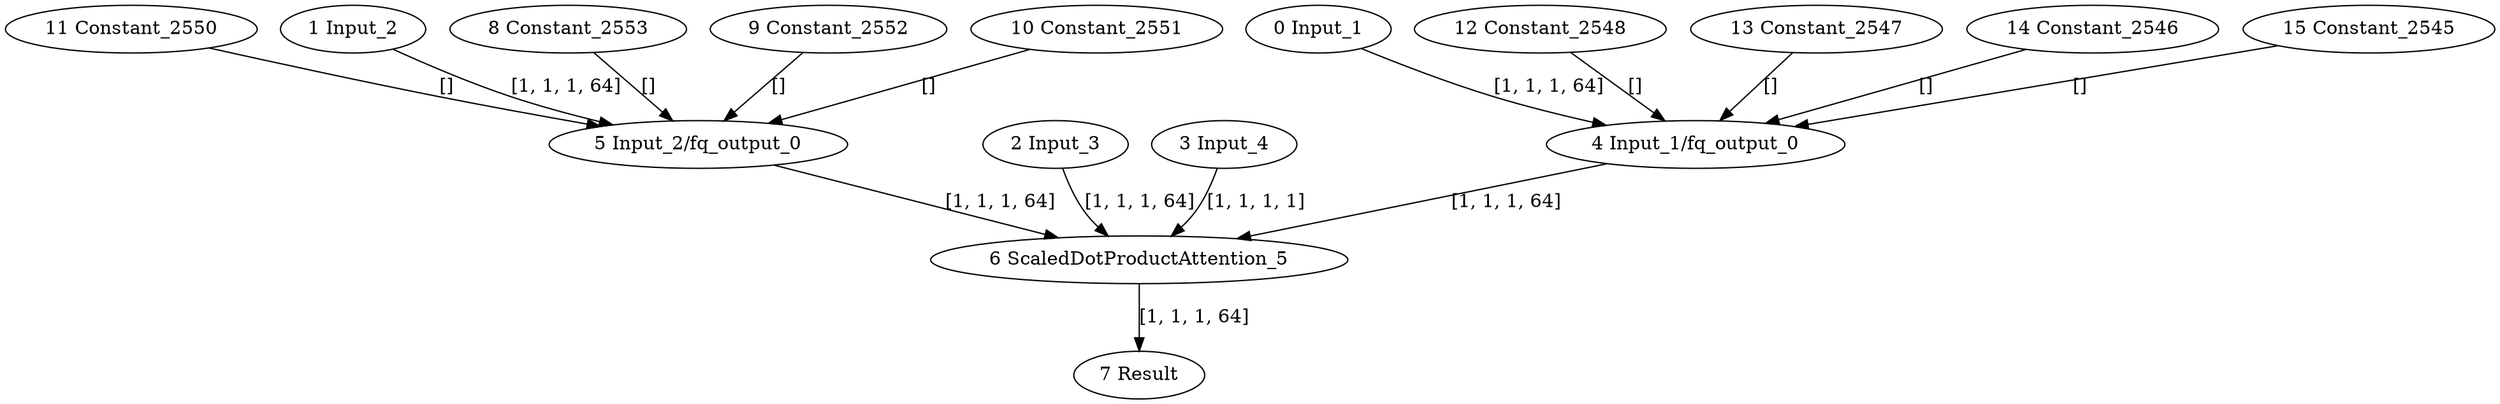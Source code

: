 strict digraph  {
"0 Input_1" [id=0, type=Parameter];
"1 Input_2" [id=1, type=Parameter];
"2 Input_3" [id=2, type=Parameter];
"3 Input_4" [id=3, type=Parameter];
"4 Input_1/fq_output_0" [id=4, type=FakeQuantize];
"5 Input_2/fq_output_0" [id=5, type=FakeQuantize];
"6 ScaledDotProductAttention_5" [id=6, type=ScaledDotProductAttention];
"7 Result" [id=7, type=Result];
"8 Constant_2553" [id=8, type=Constant];
"9 Constant_2552" [id=9, type=Constant];
"10 Constant_2551" [id=10, type=Constant];
"11 Constant_2550" [id=11, type=Constant];
"12 Constant_2548" [id=12, type=Constant];
"13 Constant_2547" [id=13, type=Constant];
"14 Constant_2546" [id=14, type=Constant];
"15 Constant_2545" [id=15, type=Constant];
"0 Input_1" -> "4 Input_1/fq_output_0"  [label="[1, 1, 1, 64]", style=solid];
"1 Input_2" -> "5 Input_2/fq_output_0"  [label="[1, 1, 1, 64]", style=solid];
"2 Input_3" -> "6 ScaledDotProductAttention_5"  [label="[1, 1, 1, 64]", style=solid];
"3 Input_4" -> "6 ScaledDotProductAttention_5"  [label="[1, 1, 1, 1]", style=solid];
"4 Input_1/fq_output_0" -> "6 ScaledDotProductAttention_5"  [label="[1, 1, 1, 64]", style=solid];
"5 Input_2/fq_output_0" -> "6 ScaledDotProductAttention_5"  [label="[1, 1, 1, 64]", style=solid];
"6 ScaledDotProductAttention_5" -> "7 Result"  [label="[1, 1, 1, 64]", style=solid];
"8 Constant_2553" -> "5 Input_2/fq_output_0"  [label="[]", style=solid];
"9 Constant_2552" -> "5 Input_2/fq_output_0"  [label="[]", style=solid];
"10 Constant_2551" -> "5 Input_2/fq_output_0"  [label="[]", style=solid];
"11 Constant_2550" -> "5 Input_2/fq_output_0"  [label="[]", style=solid];
"12 Constant_2548" -> "4 Input_1/fq_output_0"  [label="[]", style=solid];
"13 Constant_2547" -> "4 Input_1/fq_output_0"  [label="[]", style=solid];
"14 Constant_2546" -> "4 Input_1/fq_output_0"  [label="[]", style=solid];
"15 Constant_2545" -> "4 Input_1/fq_output_0"  [label="[]", style=solid];
}
